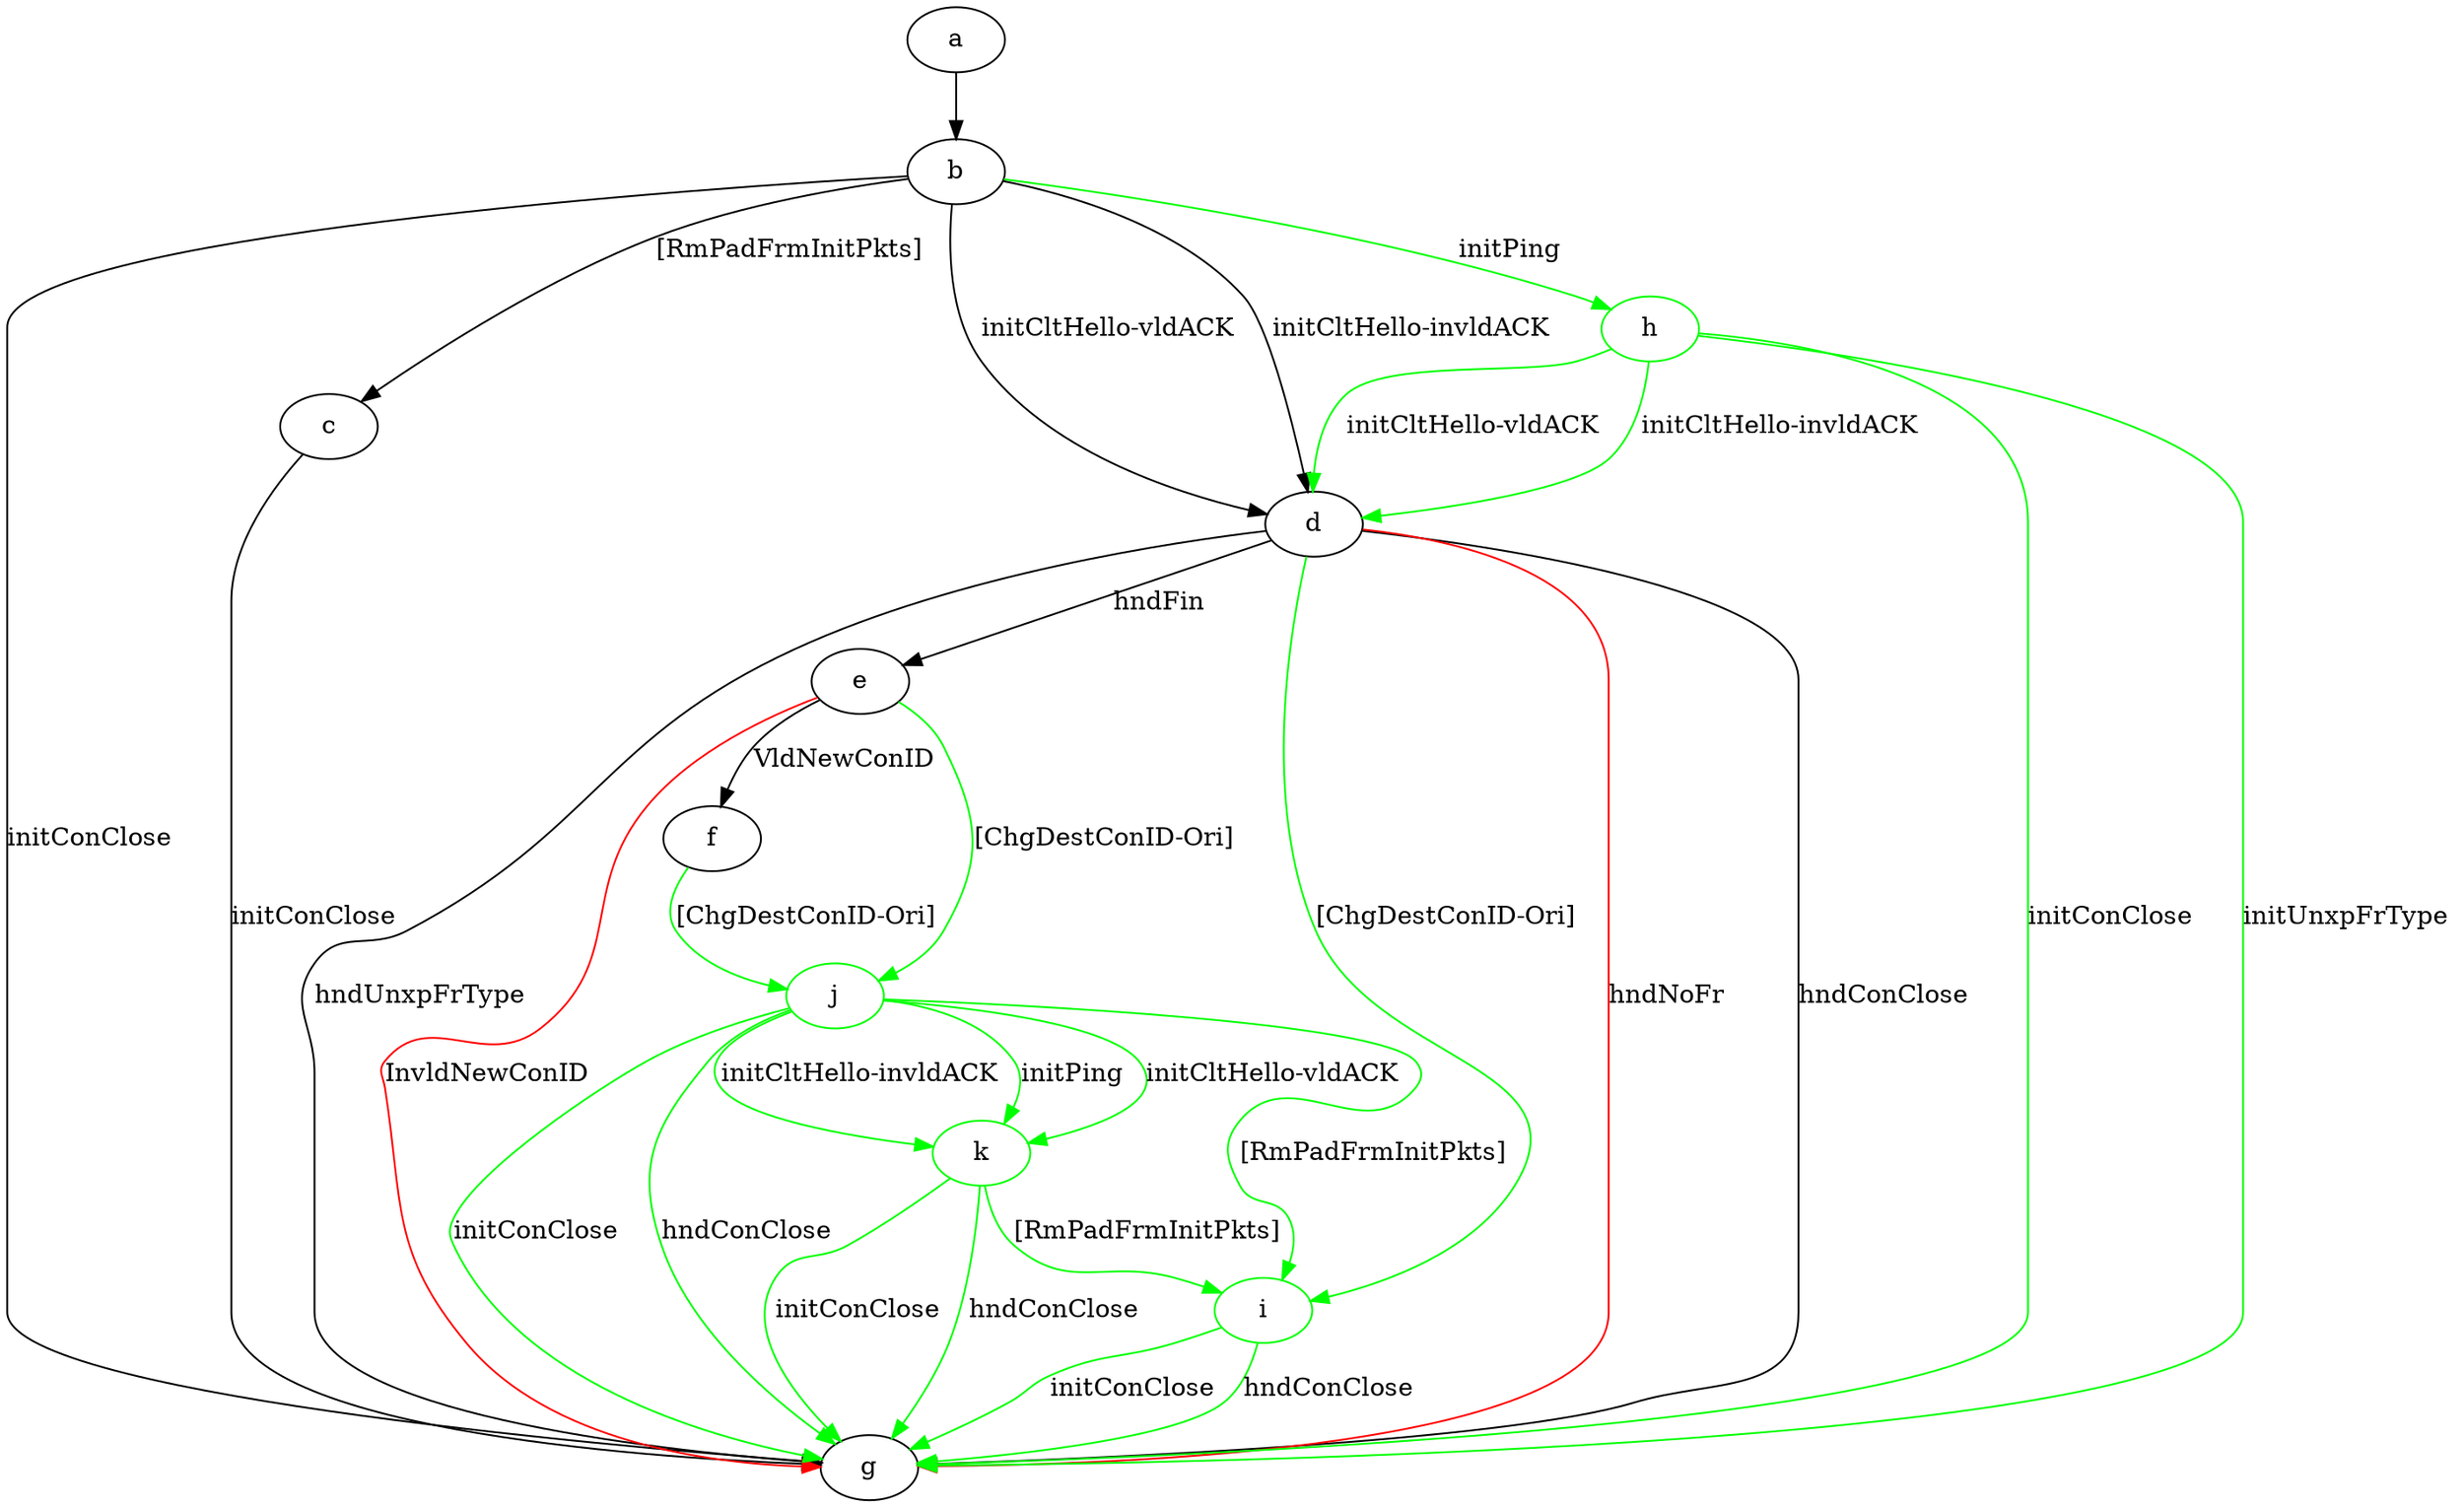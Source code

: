 digraph "" {
	a -> b	[key=0];
	b -> c	[key=0,
		label="[RmPadFrmInitPkts] "];
	b -> d	[key=0,
		label="initCltHello-vldACK "];
	b -> d	[key=1,
		label="initCltHello-invldACK "];
	b -> g	[key=0,
		label="initConClose "];
	h	[color=green];
	b -> h	[key=0,
		color=green,
		label="initPing "];
	c -> g	[key=0,
		label="initConClose "];
	d -> e	[key=0,
		label="hndFin "];
	d -> g	[key=0,
		label="hndConClose "];
	d -> g	[key=1,
		label="hndUnxpFrType "];
	d -> g	[key=2,
		color=red,
		label="hndNoFr "];
	i	[color=green];
	d -> i	[key=0,
		color=green,
		label="[ChgDestConID-Ori] "];
	e -> f	[key=0,
		label="VldNewConID "];
	e -> g	[key=0,
		color=red,
		label="InvldNewConID "];
	j	[color=green];
	e -> j	[key=0,
		color=green,
		label="[ChgDestConID-Ori] "];
	f -> j	[key=0,
		color=green,
		label="[ChgDestConID-Ori] "];
	h -> d	[key=0,
		color=green,
		label="initCltHello-vldACK "];
	h -> d	[key=1,
		color=green,
		label="initCltHello-invldACK "];
	h -> g	[key=0,
		color=green,
		label="initConClose "];
	h -> g	[key=1,
		color=green,
		label="initUnxpFrType "];
	i -> g	[key=0,
		color=green,
		label="initConClose "];
	i -> g	[key=1,
		color=green,
		label="hndConClose "];
	j -> g	[key=0,
		color=green,
		label="initConClose "];
	j -> g	[key=1,
		color=green,
		label="hndConClose "];
	j -> i	[key=0,
		color=green,
		label="[RmPadFrmInitPkts] "];
	k	[color=green];
	j -> k	[key=0,
		color=green,
		label="initPing "];
	j -> k	[key=1,
		color=green,
		label="initCltHello-vldACK "];
	j -> k	[key=2,
		color=green,
		label="initCltHello-invldACK "];
	k -> g	[key=0,
		color=green,
		label="initConClose "];
	k -> g	[key=1,
		color=green,
		label="hndConClose "];
	k -> i	[key=0,
		color=green,
		label="[RmPadFrmInitPkts] "];
}
